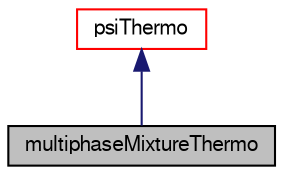 digraph "multiphaseMixtureThermo"
{
  bgcolor="transparent";
  edge [fontname="FreeSans",fontsize="10",labelfontname="FreeSans",labelfontsize="10"];
  node [fontname="FreeSans",fontsize="10",shape=record];
  Node20 [label="multiphaseMixtureThermo",height=0.2,width=0.4,color="black", fillcolor="grey75", style="filled", fontcolor="black"];
  Node21 -> Node20 [dir="back",color="midnightblue",fontsize="10",style="solid",fontname="FreeSans"];
  Node21 [label="psiThermo",height=0.2,width=0.4,color="red",URL="$a29778.html",tooltip="Basic thermodynamic properties based on compressibility. "];
}
